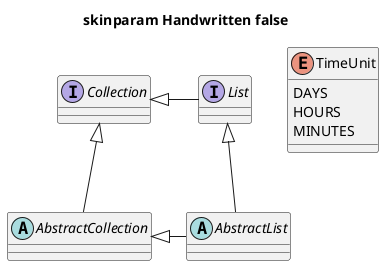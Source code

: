 @startuml
'!include ../../../plantuml-styles/plantuml-ae-skinparam-ex.iuml

skinparam Handwritten false

title skinparam Handwritten false
abstract class AbstractList
abstract AbstractCollection
interface List
interface Collection

List <|-- AbstractList
Collection <|-- AbstractCollection

Collection <|- List
AbstractCollection <|- AbstractList

enum TimeUnit {
DAYS
HOURS
MINUTES
}
@enduml